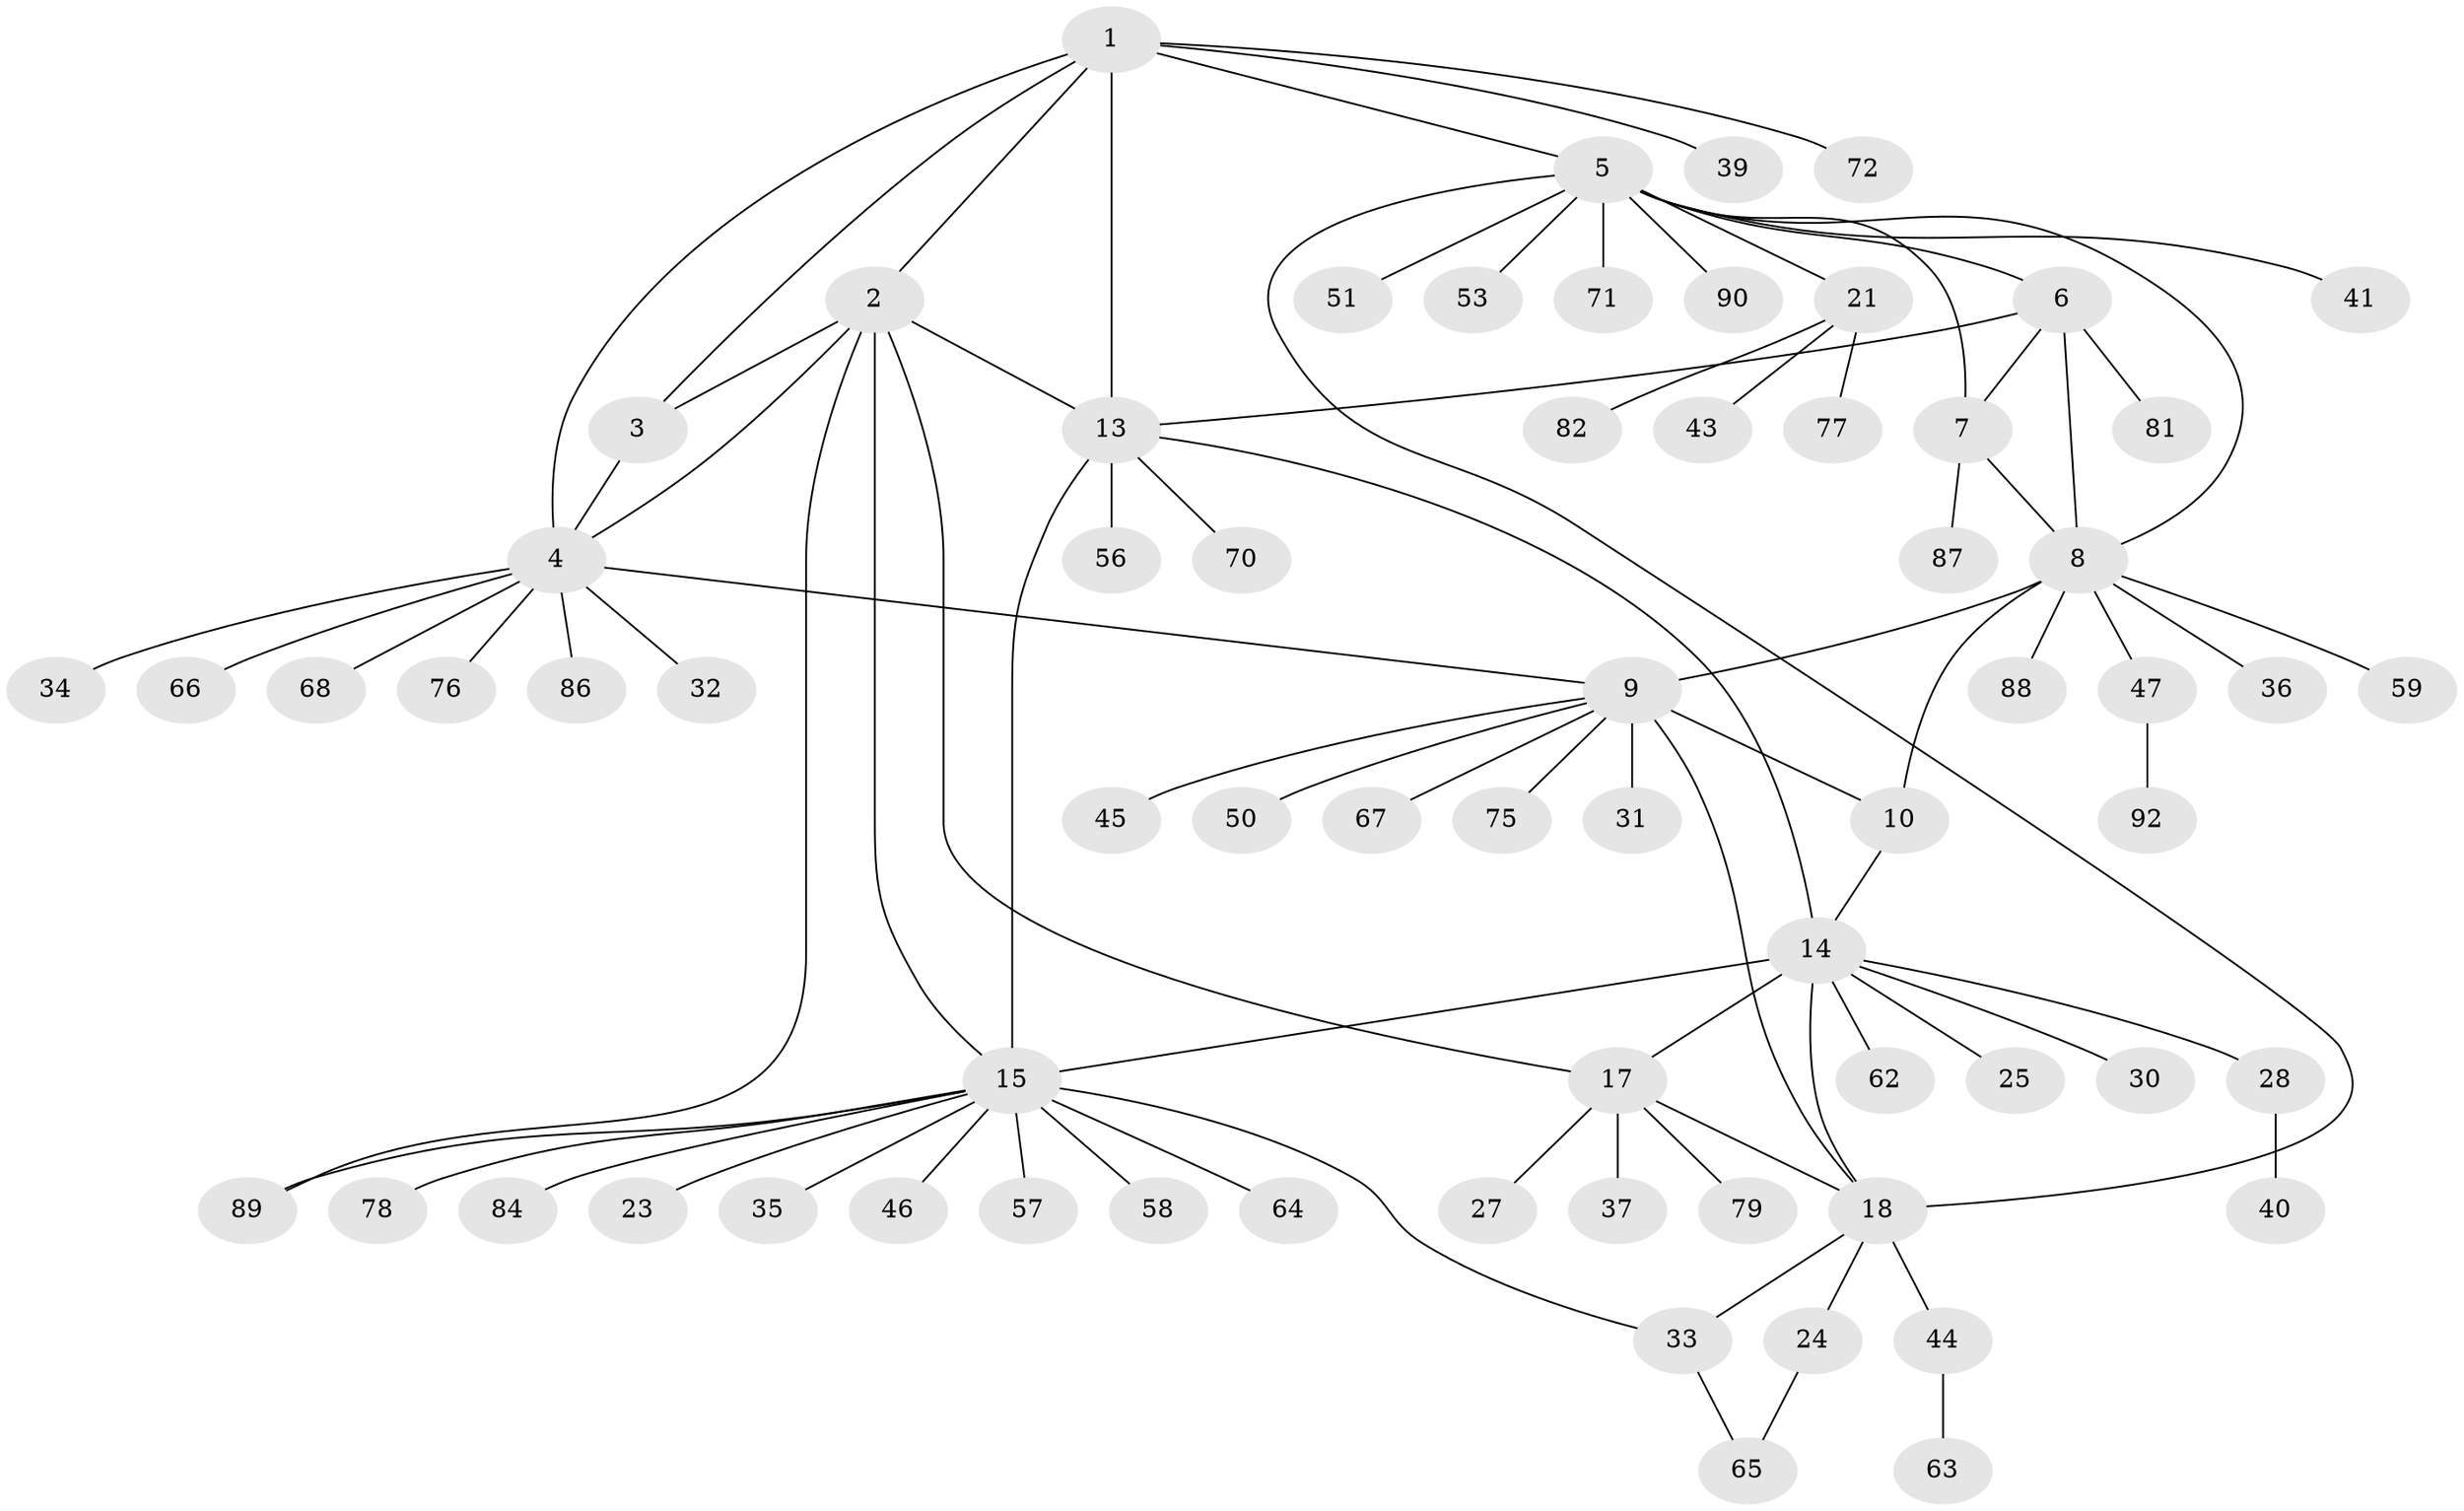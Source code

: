 // Generated by graph-tools (version 1.1) at 2025/24/03/03/25 07:24:12]
// undirected, 68 vertices, 87 edges
graph export_dot {
graph [start="1"]
  node [color=gray90,style=filled];
  1 [super="+48"];
  2 [super="+91"];
  3;
  4 [super="+22"];
  5 [super="+38"];
  6 [super="+80"];
  7;
  8 [super="+11"];
  9 [super="+12"];
  10 [super="+42"];
  13 [super="+69"];
  14 [super="+20"];
  15 [super="+16"];
  17 [super="+19"];
  18 [super="+29"];
  21 [super="+74"];
  23;
  24 [super="+26"];
  25;
  27;
  28;
  30;
  31;
  32 [super="+55"];
  33 [super="+60"];
  34;
  35;
  36 [super="+73"];
  37 [super="+52"];
  39 [super="+85"];
  40;
  41;
  43;
  44 [super="+49"];
  45;
  46;
  47 [super="+61"];
  50;
  51;
  53 [super="+54"];
  56;
  57;
  58;
  59;
  62;
  63;
  64;
  65;
  66;
  67;
  68;
  70;
  71;
  72;
  75;
  76;
  77;
  78;
  79;
  81 [super="+83"];
  82;
  84;
  86;
  87;
  88;
  89;
  90;
  92;
  1 -- 2;
  1 -- 3;
  1 -- 4;
  1 -- 5;
  1 -- 39;
  1 -- 72;
  1 -- 13;
  2 -- 3;
  2 -- 4;
  2 -- 15;
  2 -- 89;
  2 -- 17;
  2 -- 13;
  3 -- 4;
  4 -- 9;
  4 -- 32;
  4 -- 34;
  4 -- 66;
  4 -- 68;
  4 -- 76;
  4 -- 86;
  5 -- 6;
  5 -- 7;
  5 -- 8;
  5 -- 18;
  5 -- 21;
  5 -- 41;
  5 -- 51;
  5 -- 53;
  5 -- 71;
  5 -- 90;
  6 -- 7;
  6 -- 8;
  6 -- 13;
  6 -- 81;
  7 -- 8;
  7 -- 87;
  8 -- 36;
  8 -- 9 [weight=2];
  8 -- 10;
  8 -- 88;
  8 -- 59;
  8 -- 47;
  9 -- 10 [weight=2];
  9 -- 67;
  9 -- 75;
  9 -- 45;
  9 -- 18;
  9 -- 50;
  9 -- 31;
  10 -- 14;
  13 -- 14;
  13 -- 15 [weight=2];
  13 -- 56;
  13 -- 70;
  14 -- 15 [weight=2];
  14 -- 25;
  14 -- 28;
  14 -- 30;
  14 -- 17 [weight=2];
  14 -- 18;
  14 -- 62;
  15 -- 23;
  15 -- 46;
  15 -- 64;
  15 -- 84;
  15 -- 33;
  15 -- 35;
  15 -- 78;
  15 -- 89;
  15 -- 58;
  15 -- 57;
  17 -- 18 [weight=2];
  17 -- 37;
  17 -- 27;
  17 -- 79;
  18 -- 24;
  18 -- 33;
  18 -- 44;
  21 -- 43;
  21 -- 77;
  21 -- 82;
  24 -- 65;
  28 -- 40;
  33 -- 65;
  44 -- 63;
  47 -- 92;
}

